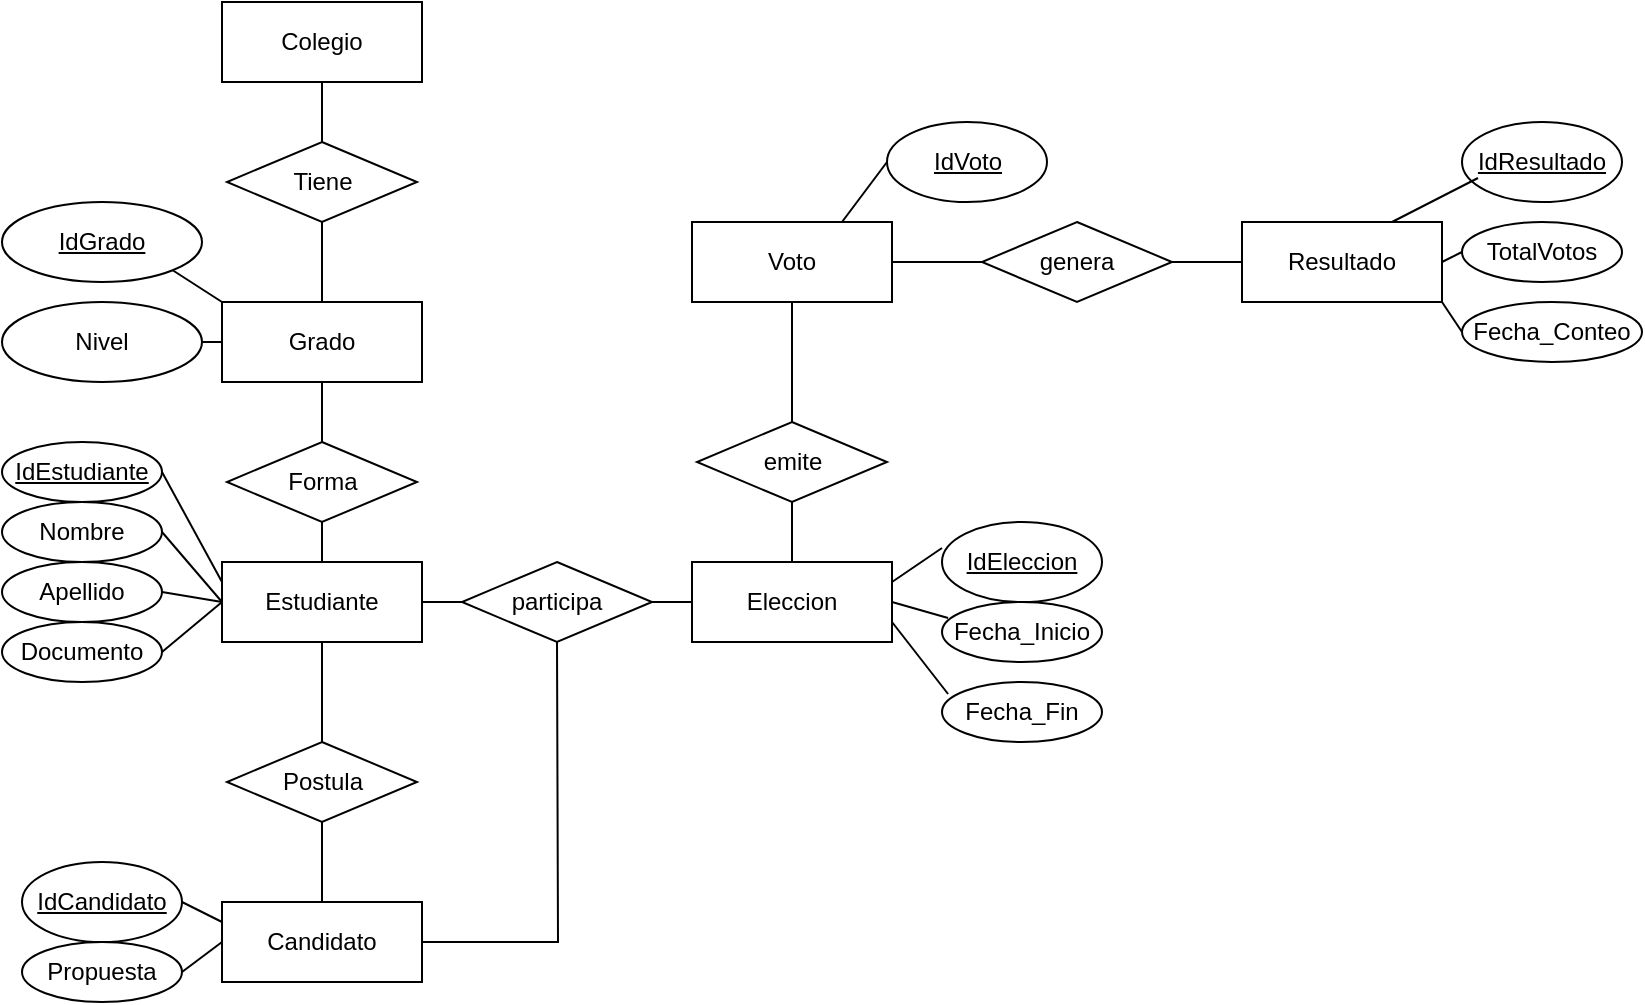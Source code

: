 <mxfile version="24.8.3">
  <diagram id="R2lEEEUBdFMjLlhIrx00" name="Page-1">
    <mxGraphModel dx="2284" dy="780" grid="1" gridSize="10" guides="1" tooltips="1" connect="1" arrows="1" fold="1" page="1" pageScale="1" pageWidth="850" pageHeight="1100" math="0" shadow="0" extFonts="Permanent Marker^https://fonts.googleapis.com/css?family=Permanent+Marker">
      <root>
        <mxCell id="0" />
        <mxCell id="1" parent="0" />
        <mxCell id="YOeBT9Yz34TctYIcOqEe-1" value="Colegio" style="whiteSpace=wrap;html=1;align=center;" parent="1" vertex="1">
          <mxGeometry x="90" y="100" width="100" height="40" as="geometry" />
        </mxCell>
        <mxCell id="YOeBT9Yz34TctYIcOqEe-2" value="Tiene" style="shape=rhombus;perimeter=rhombusPerimeter;whiteSpace=wrap;html=1;align=center;" parent="1" vertex="1">
          <mxGeometry x="92.5" y="170" width="95" height="40" as="geometry" />
        </mxCell>
        <mxCell id="YOeBT9Yz34TctYIcOqEe-3" value="" style="endArrow=none;html=1;rounded=0;entryX=0.5;entryY=1;entryDx=0;entryDy=0;exitX=0.5;exitY=0;exitDx=0;exitDy=0;" parent="1" source="YOeBT9Yz34TctYIcOqEe-2" target="YOeBT9Yz34TctYIcOqEe-1" edge="1">
          <mxGeometry relative="1" as="geometry">
            <mxPoint x="30" y="160" as="sourcePoint" />
            <mxPoint x="190" y="160" as="targetPoint" />
          </mxGeometry>
        </mxCell>
        <mxCell id="YOeBT9Yz34TctYIcOqEe-4" value="Grado" style="whiteSpace=wrap;html=1;align=center;" parent="1" vertex="1">
          <mxGeometry x="90" y="250" width="100" height="40" as="geometry" />
        </mxCell>
        <mxCell id="YOeBT9Yz34TctYIcOqEe-6" value="&lt;div&gt;Estudiante&lt;/div&gt;" style="whiteSpace=wrap;html=1;align=center;" parent="1" vertex="1">
          <mxGeometry x="90" y="380" width="100" height="40" as="geometry" />
        </mxCell>
        <mxCell id="YOeBT9Yz34TctYIcOqEe-7" value="Candidato" style="whiteSpace=wrap;html=1;align=center;" parent="1" vertex="1">
          <mxGeometry x="90" y="550" width="100" height="40" as="geometry" />
        </mxCell>
        <mxCell id="YOeBT9Yz34TctYIcOqEe-8" value="Voto" style="whiteSpace=wrap;html=1;align=center;" parent="1" vertex="1">
          <mxGeometry x="325" y="210" width="100" height="40" as="geometry" />
        </mxCell>
        <mxCell id="YOeBT9Yz34TctYIcOqEe-9" value="Eleccion" style="whiteSpace=wrap;html=1;align=center;" parent="1" vertex="1">
          <mxGeometry x="325" y="380" width="100" height="40" as="geometry" />
        </mxCell>
        <mxCell id="YOeBT9Yz34TctYIcOqEe-10" value="Resultado" style="whiteSpace=wrap;html=1;align=center;" parent="1" vertex="1">
          <mxGeometry x="600" y="210" width="100" height="40" as="geometry" />
        </mxCell>
        <mxCell id="YOeBT9Yz34TctYIcOqEe-11" value="Forma" style="shape=rhombus;perimeter=rhombusPerimeter;whiteSpace=wrap;html=1;align=center;" parent="1" vertex="1">
          <mxGeometry x="92.5" y="320" width="95" height="40" as="geometry" />
        </mxCell>
        <mxCell id="YOeBT9Yz34TctYIcOqEe-12" value="Postula" style="shape=rhombus;perimeter=rhombusPerimeter;whiteSpace=wrap;html=1;align=center;" parent="1" vertex="1">
          <mxGeometry x="92.5" y="470" width="95" height="40" as="geometry" />
        </mxCell>
        <mxCell id="YOeBT9Yz34TctYIcOqEe-13" value="participa" style="shape=rhombus;perimeter=rhombusPerimeter;whiteSpace=wrap;html=1;align=center;" parent="1" vertex="1">
          <mxGeometry x="210" y="380" width="95" height="40" as="geometry" />
        </mxCell>
        <mxCell id="YOeBT9Yz34TctYIcOqEe-14" value="emite" style="shape=rhombus;perimeter=rhombusPerimeter;whiteSpace=wrap;html=1;align=center;" parent="1" vertex="1">
          <mxGeometry x="327.5" y="310" width="95" height="40" as="geometry" />
        </mxCell>
        <mxCell id="YOeBT9Yz34TctYIcOqEe-15" value="genera" style="shape=rhombus;perimeter=rhombusPerimeter;whiteSpace=wrap;html=1;align=center;" parent="1" vertex="1">
          <mxGeometry x="470" y="210" width="95" height="40" as="geometry" />
        </mxCell>
        <mxCell id="YOeBT9Yz34TctYIcOqEe-17" value="" style="endArrow=none;html=1;rounded=0;entryX=0.5;entryY=1;entryDx=0;entryDy=0;exitX=0.5;exitY=0;exitDx=0;exitDy=0;" parent="1" source="YOeBT9Yz34TctYIcOqEe-11" target="YOeBT9Yz34TctYIcOqEe-4" edge="1">
          <mxGeometry relative="1" as="geometry">
            <mxPoint x="-20" y="310" as="sourcePoint" />
            <mxPoint x="140" y="310" as="targetPoint" />
          </mxGeometry>
        </mxCell>
        <mxCell id="YOeBT9Yz34TctYIcOqEe-22" value="" style="endArrow=none;html=1;rounded=0;entryX=0.5;entryY=1;entryDx=0;entryDy=0;exitX=0.5;exitY=0;exitDx=0;exitDy=0;" parent="1" source="YOeBT9Yz34TctYIcOqEe-4" target="YOeBT9Yz34TctYIcOqEe-2" edge="1">
          <mxGeometry relative="1" as="geometry">
            <mxPoint x="40" y="240" as="sourcePoint" />
            <mxPoint x="200" y="240" as="targetPoint" />
          </mxGeometry>
        </mxCell>
        <mxCell id="YOeBT9Yz34TctYIcOqEe-24" value="" style="endArrow=none;html=1;rounded=0;entryX=0.5;entryY=1;entryDx=0;entryDy=0;exitX=0.5;exitY=0;exitDx=0;exitDy=0;" parent="1" source="YOeBT9Yz34TctYIcOqEe-6" target="YOeBT9Yz34TctYIcOqEe-11" edge="1">
          <mxGeometry relative="1" as="geometry">
            <mxPoint x="-100" y="390" as="sourcePoint" />
            <mxPoint x="60" y="390" as="targetPoint" />
          </mxGeometry>
        </mxCell>
        <mxCell id="YOeBT9Yz34TctYIcOqEe-26" value="" style="endArrow=none;html=1;rounded=0;entryX=0.5;entryY=1;entryDx=0;entryDy=0;exitX=0.5;exitY=0;exitDx=0;exitDy=0;" parent="1" source="YOeBT9Yz34TctYIcOqEe-12" target="YOeBT9Yz34TctYIcOqEe-6" edge="1">
          <mxGeometry relative="1" as="geometry">
            <mxPoint x="-20" y="440" as="sourcePoint" />
            <mxPoint x="140" y="440" as="targetPoint" />
          </mxGeometry>
        </mxCell>
        <mxCell id="YOeBT9Yz34TctYIcOqEe-28" value="" style="endArrow=none;html=1;rounded=0;entryX=0.5;entryY=1;entryDx=0;entryDy=0;exitX=0.5;exitY=0;exitDx=0;exitDy=0;" parent="1" source="YOeBT9Yz34TctYIcOqEe-7" target="YOeBT9Yz34TctYIcOqEe-12" edge="1">
          <mxGeometry relative="1" as="geometry">
            <mxPoint x="-40" y="540" as="sourcePoint" />
            <mxPoint x="120" y="540" as="targetPoint" />
          </mxGeometry>
        </mxCell>
        <mxCell id="YOeBT9Yz34TctYIcOqEe-29" value="" style="endArrow=none;html=1;rounded=0;exitX=1;exitY=0.5;exitDx=0;exitDy=0;entryX=0.5;entryY=1;entryDx=0;entryDy=0;" parent="1" source="YOeBT9Yz34TctYIcOqEe-7" target="YOeBT9Yz34TctYIcOqEe-13" edge="1">
          <mxGeometry relative="1" as="geometry">
            <mxPoint x="230" y="580" as="sourcePoint" />
            <mxPoint x="390" y="580" as="targetPoint" />
            <Array as="points">
              <mxPoint x="258" y="570" />
            </Array>
          </mxGeometry>
        </mxCell>
        <mxCell id="YOeBT9Yz34TctYIcOqEe-30" value="" style="endArrow=none;html=1;rounded=0;exitX=1;exitY=0.5;exitDx=0;exitDy=0;entryX=0;entryY=0.5;entryDx=0;entryDy=0;" parent="1" source="YOeBT9Yz34TctYIcOqEe-6" target="YOeBT9Yz34TctYIcOqEe-13" edge="1">
          <mxGeometry relative="1" as="geometry">
            <mxPoint x="200" y="370" as="sourcePoint" />
            <mxPoint x="360" y="370" as="targetPoint" />
          </mxGeometry>
        </mxCell>
        <mxCell id="YOeBT9Yz34TctYIcOqEe-31" value="" style="endArrow=none;html=1;rounded=0;exitX=1;exitY=0.5;exitDx=0;exitDy=0;entryX=0;entryY=0.5;entryDx=0;entryDy=0;" parent="1" source="YOeBT9Yz34TctYIcOqEe-13" target="YOeBT9Yz34TctYIcOqEe-9" edge="1">
          <mxGeometry relative="1" as="geometry">
            <mxPoint x="310" y="440" as="sourcePoint" />
            <mxPoint x="470" y="440" as="targetPoint" />
          </mxGeometry>
        </mxCell>
        <mxCell id="YOeBT9Yz34TctYIcOqEe-32" value="" style="endArrow=none;html=1;rounded=0;entryX=0.5;entryY=1;entryDx=0;entryDy=0;exitX=0.5;exitY=0;exitDx=0;exitDy=0;" parent="1" source="YOeBT9Yz34TctYIcOqEe-9" target="YOeBT9Yz34TctYIcOqEe-14" edge="1">
          <mxGeometry relative="1" as="geometry">
            <mxPoint x="230" y="360" as="sourcePoint" />
            <mxPoint x="390" y="360" as="targetPoint" />
          </mxGeometry>
        </mxCell>
        <mxCell id="YOeBT9Yz34TctYIcOqEe-33" value="" style="endArrow=none;html=1;rounded=0;entryX=0.5;entryY=1;entryDx=0;entryDy=0;exitX=0.5;exitY=0;exitDx=0;exitDy=0;" parent="1" source="YOeBT9Yz34TctYIcOqEe-14" target="YOeBT9Yz34TctYIcOqEe-8" edge="1">
          <mxGeometry relative="1" as="geometry">
            <mxPoint x="290" y="280" as="sourcePoint" />
            <mxPoint x="450" y="280" as="targetPoint" />
          </mxGeometry>
        </mxCell>
        <mxCell id="YOeBT9Yz34TctYIcOqEe-34" value="" style="endArrow=none;html=1;rounded=0;exitX=1;exitY=0.5;exitDx=0;exitDy=0;entryX=0;entryY=0.5;entryDx=0;entryDy=0;" parent="1" source="YOeBT9Yz34TctYIcOqEe-8" target="YOeBT9Yz34TctYIcOqEe-15" edge="1">
          <mxGeometry relative="1" as="geometry">
            <mxPoint x="450" y="260" as="sourcePoint" />
            <mxPoint x="610" y="260" as="targetPoint" />
          </mxGeometry>
        </mxCell>
        <mxCell id="YOeBT9Yz34TctYIcOqEe-35" value="" style="endArrow=none;html=1;rounded=0;exitX=1;exitY=0.5;exitDx=0;exitDy=0;entryX=0;entryY=0.5;entryDx=0;entryDy=0;" parent="1" source="YOeBT9Yz34TctYIcOqEe-15" target="YOeBT9Yz34TctYIcOqEe-10" edge="1">
          <mxGeometry relative="1" as="geometry">
            <mxPoint x="550" y="250" as="sourcePoint" />
            <mxPoint x="710" y="250" as="targetPoint" />
          </mxGeometry>
        </mxCell>
        <mxCell id="YOeBT9Yz34TctYIcOqEe-36" value="IdGrado" style="ellipse;whiteSpace=wrap;html=1;align=center;fontStyle=4;" parent="1" vertex="1">
          <mxGeometry x="-20" y="200" width="100" height="40" as="geometry" />
        </mxCell>
        <mxCell id="YOeBT9Yz34TctYIcOqEe-39" value="" style="endArrow=none;html=1;rounded=0;exitX=1;exitY=1;exitDx=0;exitDy=0;entryX=0;entryY=0;entryDx=0;entryDy=0;" parent="1" source="YOeBT9Yz34TctYIcOqEe-36" target="YOeBT9Yz34TctYIcOqEe-4" edge="1">
          <mxGeometry relative="1" as="geometry">
            <mxPoint x="20" y="270" as="sourcePoint" />
            <mxPoint x="180" y="270" as="targetPoint" />
          </mxGeometry>
        </mxCell>
        <mxCell id="YOeBT9Yz34TctYIcOqEe-40" value="Nivel" style="ellipse;whiteSpace=wrap;html=1;align=center;" parent="1" vertex="1">
          <mxGeometry x="-20" y="250" width="100" height="40" as="geometry" />
        </mxCell>
        <mxCell id="YOeBT9Yz34TctYIcOqEe-41" value="" style="endArrow=none;html=1;rounded=0;exitX=1;exitY=0.5;exitDx=0;exitDy=0;entryX=0;entryY=0.5;entryDx=0;entryDy=0;" parent="1" source="YOeBT9Yz34TctYIcOqEe-40" target="YOeBT9Yz34TctYIcOqEe-4" edge="1">
          <mxGeometry relative="1" as="geometry">
            <mxPoint x="50" y="300" as="sourcePoint" />
            <mxPoint x="210" y="300" as="targetPoint" />
          </mxGeometry>
        </mxCell>
        <mxCell id="YOeBT9Yz34TctYIcOqEe-42" value="IdEstudiante" style="ellipse;whiteSpace=wrap;html=1;align=center;fontStyle=4;" parent="1" vertex="1">
          <mxGeometry x="-20" y="320" width="80" height="30" as="geometry" />
        </mxCell>
        <mxCell id="YOeBT9Yz34TctYIcOqEe-43" value="" style="endArrow=none;html=1;rounded=0;exitX=1;exitY=0.5;exitDx=0;exitDy=0;entryX=0;entryY=0.25;entryDx=0;entryDy=0;" parent="1" source="YOeBT9Yz34TctYIcOqEe-42" target="YOeBT9Yz34TctYIcOqEe-6" edge="1">
          <mxGeometry relative="1" as="geometry">
            <mxPoint x="70" y="430" as="sourcePoint" />
            <mxPoint x="230" y="430" as="targetPoint" />
          </mxGeometry>
        </mxCell>
        <mxCell id="YOeBT9Yz34TctYIcOqEe-44" value="Nombre" style="ellipse;whiteSpace=wrap;html=1;align=center;" parent="1" vertex="1">
          <mxGeometry x="-20" y="350" width="80" height="30" as="geometry" />
        </mxCell>
        <mxCell id="YOeBT9Yz34TctYIcOqEe-45" value="" style="endArrow=none;html=1;rounded=0;exitX=1;exitY=0.5;exitDx=0;exitDy=0;entryX=0;entryY=0.5;entryDx=0;entryDy=0;" parent="1" source="YOeBT9Yz34TctYIcOqEe-44" target="YOeBT9Yz34TctYIcOqEe-6" edge="1">
          <mxGeometry relative="1" as="geometry">
            <mxPoint x="80" y="440" as="sourcePoint" />
            <mxPoint x="240" y="440" as="targetPoint" />
          </mxGeometry>
        </mxCell>
        <mxCell id="YOeBT9Yz34TctYIcOqEe-46" value="Apellido" style="ellipse;whiteSpace=wrap;html=1;align=center;" parent="1" vertex="1">
          <mxGeometry x="-20" y="380" width="80" height="30" as="geometry" />
        </mxCell>
        <mxCell id="YOeBT9Yz34TctYIcOqEe-47" value="" style="endArrow=none;html=1;rounded=0;exitX=1;exitY=0.5;exitDx=0;exitDy=0;entryX=0;entryY=0.5;entryDx=0;entryDy=0;" parent="1" source="YOeBT9Yz34TctYIcOqEe-46" target="YOeBT9Yz34TctYIcOqEe-6" edge="1">
          <mxGeometry relative="1" as="geometry">
            <mxPoint x="60" y="420" as="sourcePoint" />
            <mxPoint x="220" y="420" as="targetPoint" />
          </mxGeometry>
        </mxCell>
        <mxCell id="YOeBT9Yz34TctYIcOqEe-48" value="Documento" style="ellipse;whiteSpace=wrap;html=1;align=center;" parent="1" vertex="1">
          <mxGeometry x="-20" y="410" width="80" height="30" as="geometry" />
        </mxCell>
        <mxCell id="YOeBT9Yz34TctYIcOqEe-49" value="" style="endArrow=none;html=1;rounded=0;exitX=1;exitY=0.5;exitDx=0;exitDy=0;entryX=0;entryY=0.5;entryDx=0;entryDy=0;" parent="1" source="YOeBT9Yz34TctYIcOqEe-48" target="YOeBT9Yz34TctYIcOqEe-6" edge="1">
          <mxGeometry relative="1" as="geometry">
            <mxPoint x="60" y="450" as="sourcePoint" />
            <mxPoint x="220" y="450" as="targetPoint" />
          </mxGeometry>
        </mxCell>
        <mxCell id="YOeBT9Yz34TctYIcOqEe-53" value="IdCandidato" style="ellipse;whiteSpace=wrap;html=1;align=center;fontStyle=4;" parent="1" vertex="1">
          <mxGeometry x="-10" y="530" width="80" height="40" as="geometry" />
        </mxCell>
        <mxCell id="YOeBT9Yz34TctYIcOqEe-54" value="" style="endArrow=none;html=1;rounded=0;exitX=1;exitY=0.5;exitDx=0;exitDy=0;entryX=0;entryY=0.25;entryDx=0;entryDy=0;" parent="1" source="YOeBT9Yz34TctYIcOqEe-53" target="YOeBT9Yz34TctYIcOqEe-7" edge="1">
          <mxGeometry relative="1" as="geometry">
            <mxPoint x="80" y="570" as="sourcePoint" />
            <mxPoint x="240" y="570" as="targetPoint" />
          </mxGeometry>
        </mxCell>
        <mxCell id="YOeBT9Yz34TctYIcOqEe-56" value="Propuesta" style="ellipse;whiteSpace=wrap;html=1;align=center;" parent="1" vertex="1">
          <mxGeometry x="-10" y="570" width="80" height="30" as="geometry" />
        </mxCell>
        <mxCell id="YOeBT9Yz34TctYIcOqEe-57" value="" style="endArrow=none;html=1;rounded=0;exitX=1;exitY=0.5;exitDx=0;exitDy=0;entryX=0;entryY=0.5;entryDx=0;entryDy=0;" parent="1" source="YOeBT9Yz34TctYIcOqEe-56" target="YOeBT9Yz34TctYIcOqEe-7" edge="1">
          <mxGeometry relative="1" as="geometry">
            <mxPoint x="80" y="610" as="sourcePoint" />
            <mxPoint x="240" y="610" as="targetPoint" />
          </mxGeometry>
        </mxCell>
        <mxCell id="YOeBT9Yz34TctYIcOqEe-59" value="IdEleccion" style="ellipse;whiteSpace=wrap;html=1;align=center;fontStyle=4;" parent="1" vertex="1">
          <mxGeometry x="450" y="360" width="80" height="40" as="geometry" />
        </mxCell>
        <mxCell id="YOeBT9Yz34TctYIcOqEe-60" value="" style="endArrow=none;html=1;rounded=0;exitX=1;exitY=0.25;exitDx=0;exitDy=0;entryX=0;entryY=0.325;entryDx=0;entryDy=0;entryPerimeter=0;" parent="1" source="YOeBT9Yz34TctYIcOqEe-9" target="YOeBT9Yz34TctYIcOqEe-59" edge="1">
          <mxGeometry relative="1" as="geometry">
            <mxPoint x="440" y="420" as="sourcePoint" />
            <mxPoint x="600" y="420" as="targetPoint" />
          </mxGeometry>
        </mxCell>
        <mxCell id="YOeBT9Yz34TctYIcOqEe-61" value="Fecha_Inicio" style="ellipse;whiteSpace=wrap;html=1;align=center;" parent="1" vertex="1">
          <mxGeometry x="450" y="400" width="80" height="30" as="geometry" />
        </mxCell>
        <mxCell id="YOeBT9Yz34TctYIcOqEe-62" value="" style="endArrow=none;html=1;rounded=0;exitX=1;exitY=0.5;exitDx=0;exitDy=0;entryX=0.038;entryY=0.267;entryDx=0;entryDy=0;entryPerimeter=0;" parent="1" source="YOeBT9Yz34TctYIcOqEe-9" target="YOeBT9Yz34TctYIcOqEe-61" edge="1">
          <mxGeometry relative="1" as="geometry">
            <mxPoint x="440" y="430" as="sourcePoint" />
            <mxPoint x="600" y="430" as="targetPoint" />
          </mxGeometry>
        </mxCell>
        <mxCell id="YOeBT9Yz34TctYIcOqEe-63" value="Fecha_Fin" style="ellipse;whiteSpace=wrap;html=1;align=center;" parent="1" vertex="1">
          <mxGeometry x="450" y="440" width="80" height="30" as="geometry" />
        </mxCell>
        <mxCell id="YOeBT9Yz34TctYIcOqEe-64" value="" style="endArrow=none;html=1;rounded=0;exitX=1;exitY=0.75;exitDx=0;exitDy=0;entryX=0.038;entryY=0.2;entryDx=0;entryDy=0;entryPerimeter=0;" parent="1" source="YOeBT9Yz34TctYIcOqEe-9" target="YOeBT9Yz34TctYIcOqEe-63" edge="1">
          <mxGeometry relative="1" as="geometry">
            <mxPoint x="450" y="450" as="sourcePoint" />
            <mxPoint x="610" y="450" as="targetPoint" />
          </mxGeometry>
        </mxCell>
        <mxCell id="YOeBT9Yz34TctYIcOqEe-65" value="IdVoto" style="ellipse;whiteSpace=wrap;html=1;align=center;fontStyle=4;" parent="1" vertex="1">
          <mxGeometry x="422.5" y="160" width="80" height="40" as="geometry" />
        </mxCell>
        <mxCell id="YOeBT9Yz34TctYIcOqEe-66" value="" style="endArrow=none;html=1;rounded=0;entryX=0;entryY=0.5;entryDx=0;entryDy=0;exitX=0.75;exitY=0;exitDx=0;exitDy=0;" parent="1" source="YOeBT9Yz34TctYIcOqEe-8" target="YOeBT9Yz34TctYIcOqEe-65" edge="1">
          <mxGeometry relative="1" as="geometry">
            <mxPoint x="270" y="190" as="sourcePoint" />
            <mxPoint x="430" y="190" as="targetPoint" />
          </mxGeometry>
        </mxCell>
        <mxCell id="YOeBT9Yz34TctYIcOqEe-67" value="IdResultado" style="ellipse;whiteSpace=wrap;html=1;align=center;fontStyle=4;" parent="1" vertex="1">
          <mxGeometry x="710" y="160" width="80" height="40" as="geometry" />
        </mxCell>
        <mxCell id="YOeBT9Yz34TctYIcOqEe-68" value="" style="endArrow=none;html=1;rounded=0;exitX=0.75;exitY=0;exitDx=0;exitDy=0;entryX=0.1;entryY=0.7;entryDx=0;entryDy=0;entryPerimeter=0;" parent="1" source="YOeBT9Yz34TctYIcOqEe-10" target="YOeBT9Yz34TctYIcOqEe-67" edge="1">
          <mxGeometry relative="1" as="geometry">
            <mxPoint x="515" y="140" as="sourcePoint" />
            <mxPoint x="700" y="160" as="targetPoint" />
          </mxGeometry>
        </mxCell>
        <mxCell id="YOeBT9Yz34TctYIcOqEe-69" value="TotalVotos" style="ellipse;whiteSpace=wrap;html=1;align=center;" parent="1" vertex="1">
          <mxGeometry x="710" y="210" width="80" height="30" as="geometry" />
        </mxCell>
        <mxCell id="YOeBT9Yz34TctYIcOqEe-70" value="" style="endArrow=none;html=1;rounded=0;exitX=1;exitY=0.5;exitDx=0;exitDy=0;entryX=0;entryY=0.5;entryDx=0;entryDy=0;" parent="1" source="YOeBT9Yz34TctYIcOqEe-10" target="YOeBT9Yz34TctYIcOqEe-69" edge="1">
          <mxGeometry relative="1" as="geometry">
            <mxPoint x="710" y="270" as="sourcePoint" />
            <mxPoint x="870" y="270" as="targetPoint" />
          </mxGeometry>
        </mxCell>
        <mxCell id="YOeBT9Yz34TctYIcOqEe-72" value="Fecha_Conteo" style="ellipse;whiteSpace=wrap;html=1;align=center;" parent="1" vertex="1">
          <mxGeometry x="710" y="250" width="90" height="30" as="geometry" />
        </mxCell>
        <mxCell id="YOeBT9Yz34TctYIcOqEe-73" value="" style="endArrow=none;html=1;rounded=0;exitX=1;exitY=1;exitDx=0;exitDy=0;entryX=0;entryY=0.5;entryDx=0;entryDy=0;" parent="1" source="YOeBT9Yz34TctYIcOqEe-10" target="YOeBT9Yz34TctYIcOqEe-72" edge="1">
          <mxGeometry relative="1" as="geometry">
            <mxPoint x="690" y="300" as="sourcePoint" />
            <mxPoint x="850" y="300" as="targetPoint" />
          </mxGeometry>
        </mxCell>
      </root>
    </mxGraphModel>
  </diagram>
</mxfile>
